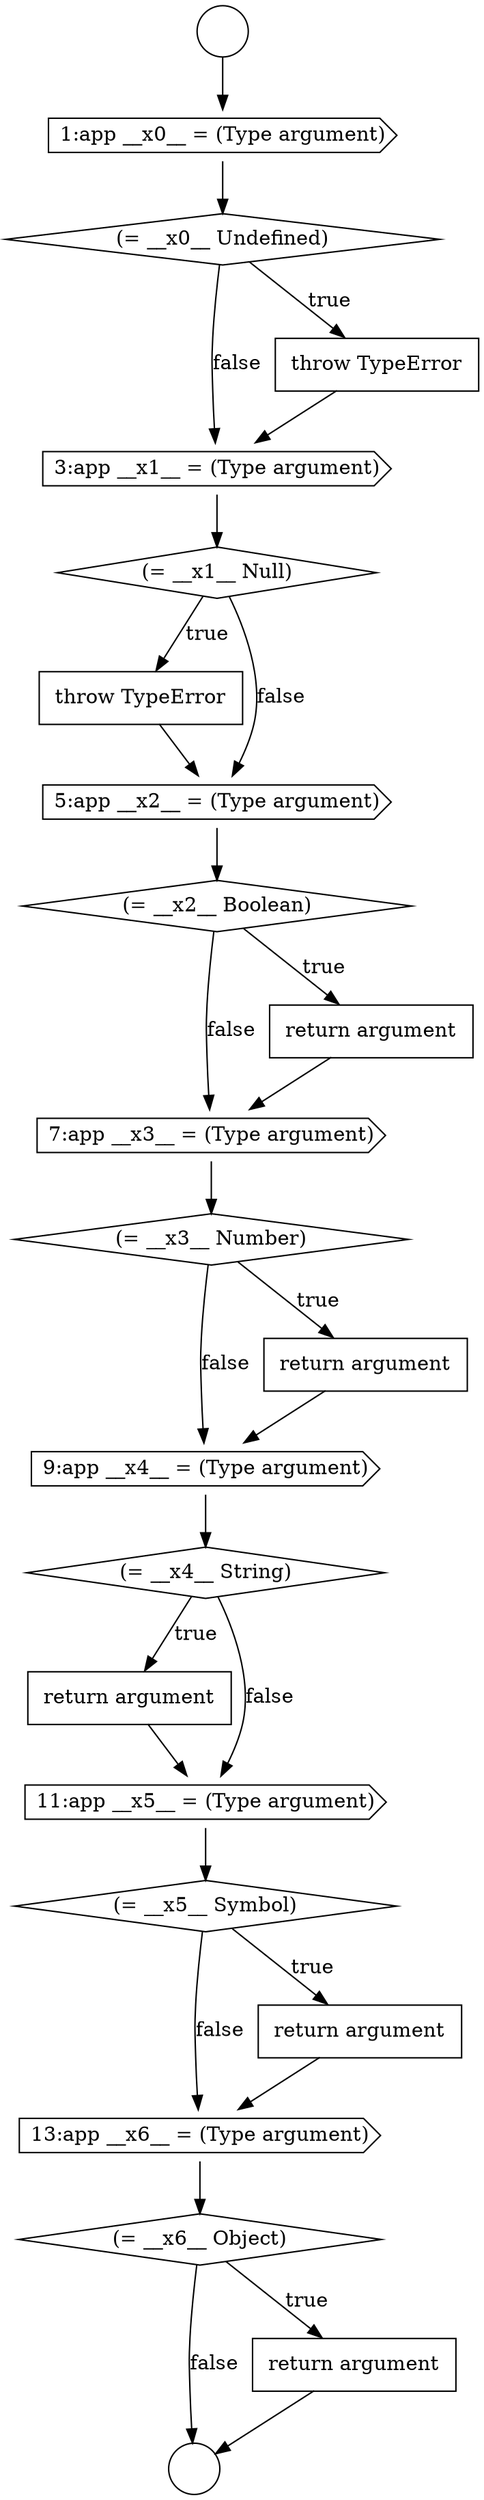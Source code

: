 digraph {
  node18614 [shape=none, margin=0, label=<<font color="black">
    <table border="0" cellborder="1" cellspacing="0" cellpadding="10">
      <tr><td align="left">throw TypeError</td></tr>
    </table>
  </font>> color="black" fillcolor="white" style=filled]
  node18627 [shape=cds, label=<<font color="black">13:app __x6__ = (Type argument)</font>> color="black" fillcolor="white" style=filled]
  node18607 [shape=circle label=" " color="black" fillcolor="white" style=filled]
  node18609 [shape=cds, label=<<font color="black">1:app __x0__ = (Type argument)</font>> color="black" fillcolor="white" style=filled]
  node18613 [shape=diamond, label=<<font color="black">(= __x1__ Null)</font>> color="black" fillcolor="white" style=filled]
  node18618 [shape=cds, label=<<font color="black">7:app __x3__ = (Type argument)</font>> color="black" fillcolor="white" style=filled]
  node18608 [shape=circle label=" " color="black" fillcolor="white" style=filled]
  node18626 [shape=none, margin=0, label=<<font color="black">
    <table border="0" cellborder="1" cellspacing="0" cellpadding="10">
      <tr><td align="left">return argument</td></tr>
    </table>
  </font>> color="black" fillcolor="white" style=filled]
  node18621 [shape=cds, label=<<font color="black">9:app __x4__ = (Type argument)</font>> color="black" fillcolor="white" style=filled]
  node18616 [shape=diamond, label=<<font color="black">(= __x2__ Boolean)</font>> color="black" fillcolor="white" style=filled]
  node18612 [shape=cds, label=<<font color="black">3:app __x1__ = (Type argument)</font>> color="black" fillcolor="white" style=filled]
  node18625 [shape=diamond, label=<<font color="black">(= __x5__ Symbol)</font>> color="black" fillcolor="white" style=filled]
  node18615 [shape=cds, label=<<font color="black">5:app __x2__ = (Type argument)</font>> color="black" fillcolor="white" style=filled]
  node18611 [shape=none, margin=0, label=<<font color="black">
    <table border="0" cellborder="1" cellspacing="0" cellpadding="10">
      <tr><td align="left">throw TypeError</td></tr>
    </table>
  </font>> color="black" fillcolor="white" style=filled]
  node18623 [shape=none, margin=0, label=<<font color="black">
    <table border="0" cellborder="1" cellspacing="0" cellpadding="10">
      <tr><td align="left">return argument</td></tr>
    </table>
  </font>> color="black" fillcolor="white" style=filled]
  node18628 [shape=diamond, label=<<font color="black">(= __x6__ Object)</font>> color="black" fillcolor="white" style=filled]
  node18620 [shape=none, margin=0, label=<<font color="black">
    <table border="0" cellborder="1" cellspacing="0" cellpadding="10">
      <tr><td align="left">return argument</td></tr>
    </table>
  </font>> color="black" fillcolor="white" style=filled]
  node18610 [shape=diamond, label=<<font color="black">(= __x0__ Undefined)</font>> color="black" fillcolor="white" style=filled]
  node18629 [shape=none, margin=0, label=<<font color="black">
    <table border="0" cellborder="1" cellspacing="0" cellpadding="10">
      <tr><td align="left">return argument</td></tr>
    </table>
  </font>> color="black" fillcolor="white" style=filled]
  node18617 [shape=none, margin=0, label=<<font color="black">
    <table border="0" cellborder="1" cellspacing="0" cellpadding="10">
      <tr><td align="left">return argument</td></tr>
    </table>
  </font>> color="black" fillcolor="white" style=filled]
  node18624 [shape=cds, label=<<font color="black">11:app __x5__ = (Type argument)</font>> color="black" fillcolor="white" style=filled]
  node18622 [shape=diamond, label=<<font color="black">(= __x4__ String)</font>> color="black" fillcolor="white" style=filled]
  node18619 [shape=diamond, label=<<font color="black">(= __x3__ Number)</font>> color="black" fillcolor="white" style=filled]
  node18628 -> node18629 [label=<<font color="black">true</font>> color="black"]
  node18628 -> node18608 [label=<<font color="black">false</font>> color="black"]
  node18622 -> node18623 [label=<<font color="black">true</font>> color="black"]
  node18622 -> node18624 [label=<<font color="black">false</font>> color="black"]
  node18607 -> node18609 [ color="black"]
  node18629 -> node18608 [ color="black"]
  node18613 -> node18614 [label=<<font color="black">true</font>> color="black"]
  node18613 -> node18615 [label=<<font color="black">false</font>> color="black"]
  node18619 -> node18620 [label=<<font color="black">true</font>> color="black"]
  node18619 -> node18621 [label=<<font color="black">false</font>> color="black"]
  node18616 -> node18617 [label=<<font color="black">true</font>> color="black"]
  node18616 -> node18618 [label=<<font color="black">false</font>> color="black"]
  node18623 -> node18624 [ color="black"]
  node18617 -> node18618 [ color="black"]
  node18612 -> node18613 [ color="black"]
  node18609 -> node18610 [ color="black"]
  node18620 -> node18621 [ color="black"]
  node18618 -> node18619 [ color="black"]
  node18614 -> node18615 [ color="black"]
  node18627 -> node18628 [ color="black"]
  node18624 -> node18625 [ color="black"]
  node18611 -> node18612 [ color="black"]
  node18615 -> node18616 [ color="black"]
  node18610 -> node18611 [label=<<font color="black">true</font>> color="black"]
  node18610 -> node18612 [label=<<font color="black">false</font>> color="black"]
  node18621 -> node18622 [ color="black"]
  node18626 -> node18627 [ color="black"]
  node18625 -> node18626 [label=<<font color="black">true</font>> color="black"]
  node18625 -> node18627 [label=<<font color="black">false</font>> color="black"]
}

